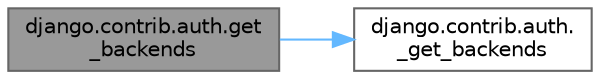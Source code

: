 digraph "django.contrib.auth.get_backends"
{
 // LATEX_PDF_SIZE
  bgcolor="transparent";
  edge [fontname=Helvetica,fontsize=10,labelfontname=Helvetica,labelfontsize=10];
  node [fontname=Helvetica,fontsize=10,shape=box,height=0.2,width=0.4];
  rankdir="LR";
  Node1 [id="Node000001",label="django.contrib.auth.get\l_backends",height=0.2,width=0.4,color="gray40", fillcolor="grey60", style="filled", fontcolor="black",tooltip=" "];
  Node1 -> Node2 [id="edge1_Node000001_Node000002",color="steelblue1",style="solid",tooltip=" "];
  Node2 [id="Node000002",label="django.contrib.auth.\l_get_backends",height=0.2,width=0.4,color="grey40", fillcolor="white", style="filled",URL="$namespacedjango_1_1contrib_1_1auth.html#a875ecd4680101f0adc977a103966fda1",tooltip=" "];
}
